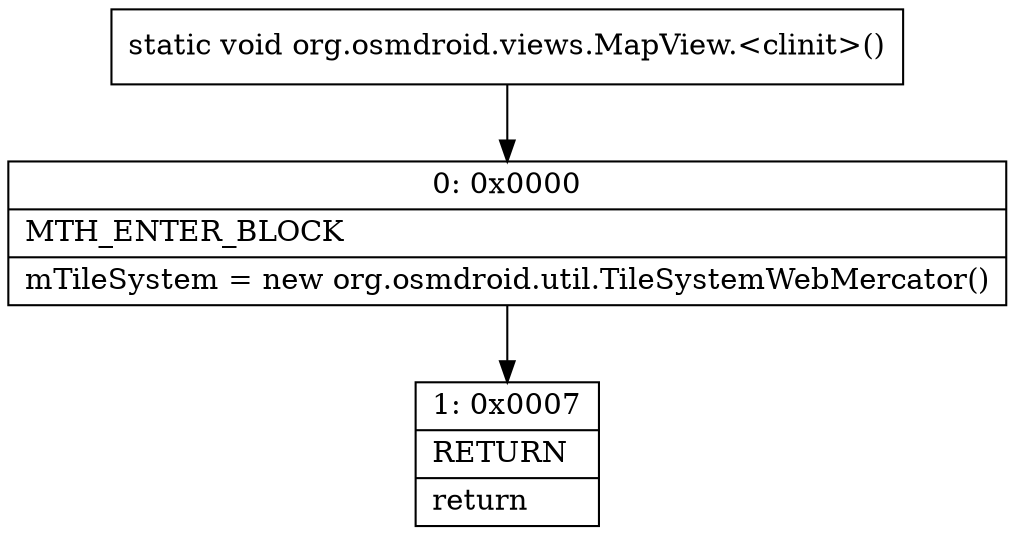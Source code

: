 digraph "CFG fororg.osmdroid.views.MapView.\<clinit\>()V" {
Node_0 [shape=record,label="{0\:\ 0x0000|MTH_ENTER_BLOCK\l|mTileSystem = new org.osmdroid.util.TileSystemWebMercator()\l}"];
Node_1 [shape=record,label="{1\:\ 0x0007|RETURN\l|return\l}"];
MethodNode[shape=record,label="{static void org.osmdroid.views.MapView.\<clinit\>() }"];
MethodNode -> Node_0;
Node_0 -> Node_1;
}

